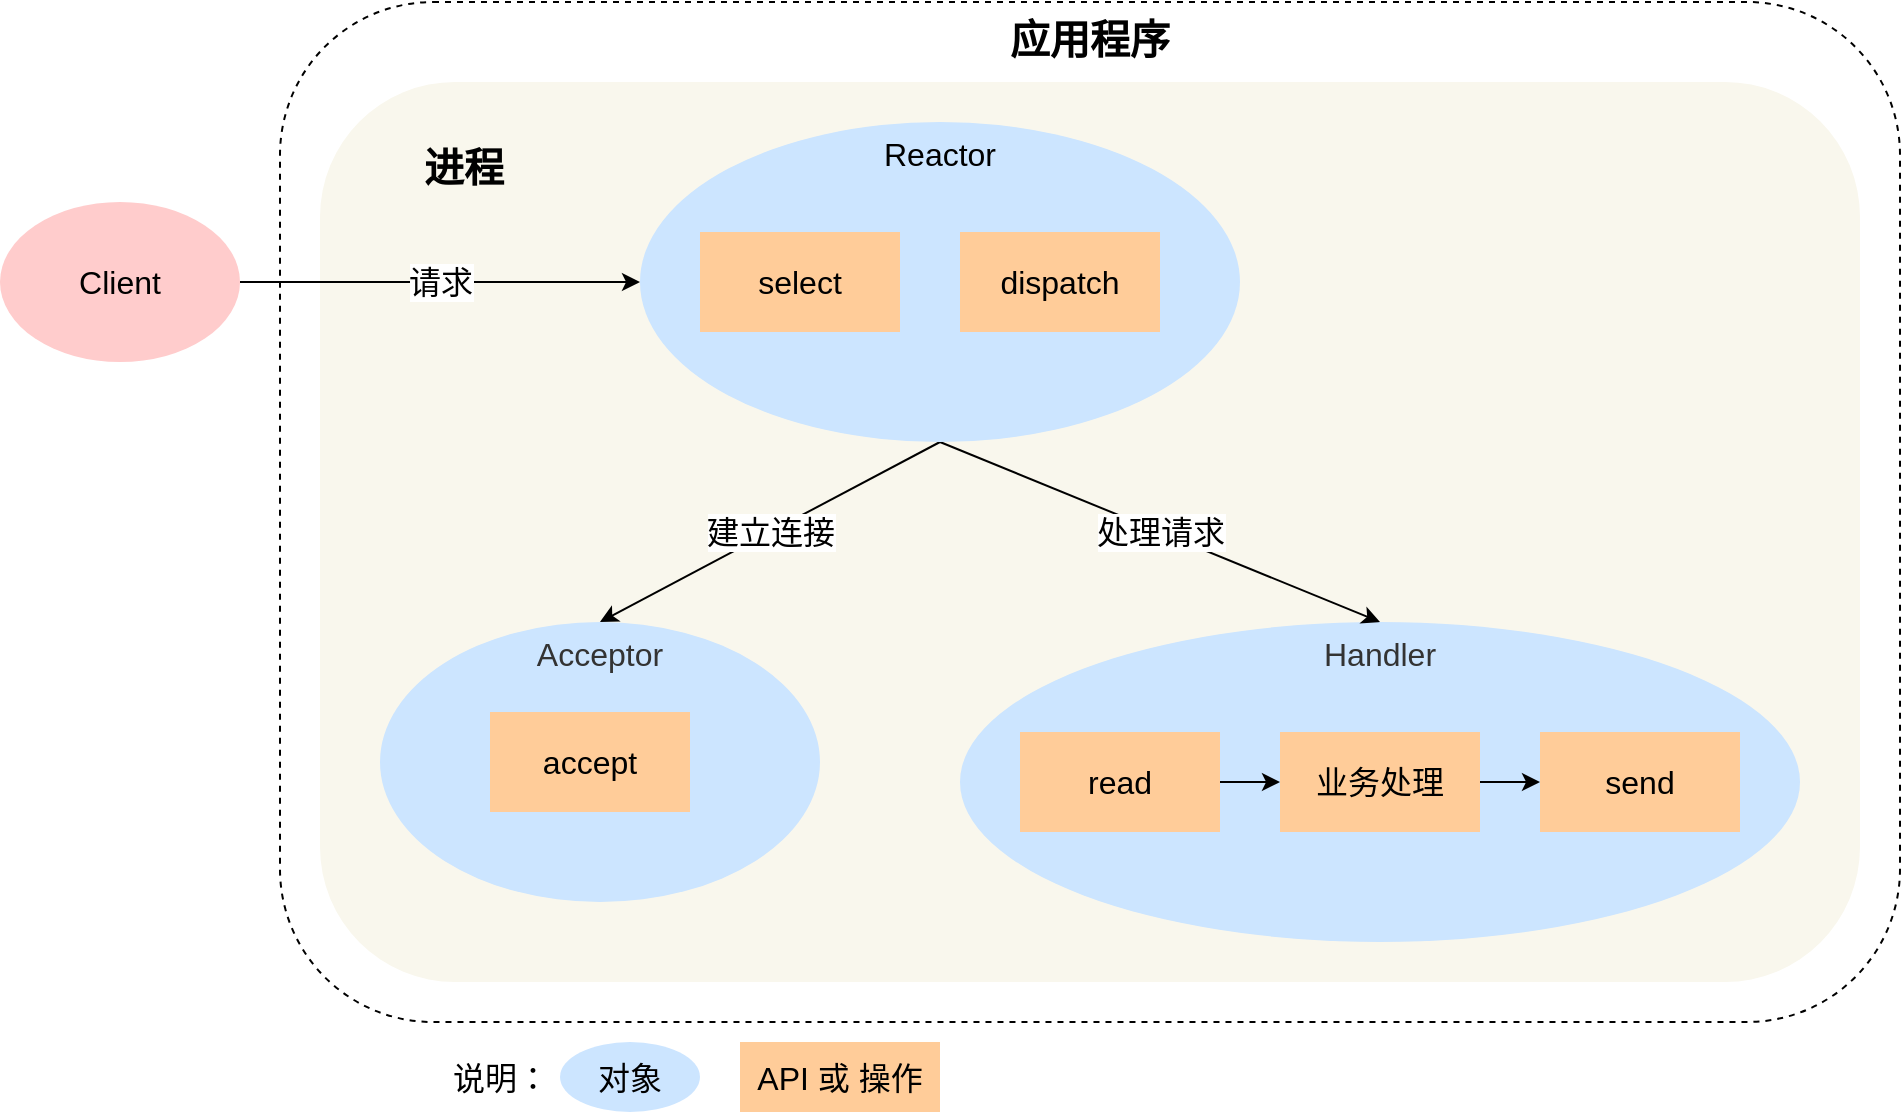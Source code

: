 <mxfile version="14.5.3" type="github">
  <diagram id="3Wau5_Fi5CU8AMhD_Lpf" name="第 1 页">
    <mxGraphModel dx="1865" dy="763" grid="1" gridSize="10" guides="1" tooltips="1" connect="1" arrows="1" fold="1" page="1" pageScale="1" pageWidth="827" pageHeight="1169" math="0" shadow="0">
      <root>
        <mxCell id="0" />
        <mxCell id="1" parent="0" />
        <mxCell id="vccSvxHyjm0V3kO-Sszf-20" value="&lt;font style=&quot;font-size: 20px&quot;&gt;&lt;b&gt;应用程序&lt;/b&gt;&lt;/font&gt;" style="rounded=1;whiteSpace=wrap;html=1;labelBackgroundColor=none;fontSize=19;align=center;horizontal=1;verticalAlign=top;dashed=1;" vertex="1" parent="1">
          <mxGeometry x="-80" y="170" width="810" height="510" as="geometry" />
        </mxCell>
        <mxCell id="vccSvxHyjm0V3kO-Sszf-13" value="&lt;font style=&quot;font-size: 20px&quot;&gt;&lt;b&gt;&amp;nbsp; &amp;nbsp; &amp;nbsp; &amp;nbsp; &lt;br&gt;&amp;nbsp; &amp;nbsp; &amp;nbsp; &amp;nbsp; &amp;nbsp;进程&lt;/b&gt;&lt;/font&gt;" style="rounded=1;whiteSpace=wrap;html=1;fontSize=16;align=left;verticalAlign=top;fillColor=#f9f7ed;strokeColor=none;" vertex="1" parent="1">
          <mxGeometry x="-60" y="210" width="770" height="450" as="geometry" />
        </mxCell>
        <mxCell id="vccSvxHyjm0V3kO-Sszf-7" value="&lt;span style=&quot;color: rgb(51, 51, 51); font-family: &amp;quot;pingfang sc&amp;quot;, &amp;quot;lantinghei sc&amp;quot;, &amp;quot;microsoft yahei&amp;quot;, &amp;quot;hiragino sans gb&amp;quot;, &amp;quot;microsoft sans serif&amp;quot;, &amp;quot;wenquanyi micro hei&amp;quot;, helvetica, sans-serif;&quot;&gt;Handler&lt;/span&gt;" style="ellipse;whiteSpace=wrap;html=1;verticalAlign=top;fontSize=16;fillColor=#cce5ff;labelBackgroundColor=none;strokeColor=none;" vertex="1" parent="1">
          <mxGeometry x="260" y="480" width="420" height="160" as="geometry" />
        </mxCell>
        <mxCell id="vccSvxHyjm0V3kO-Sszf-10" value="建立连接" style="rounded=0;orthogonalLoop=1;jettySize=auto;html=1;entryX=0.5;entryY=0;entryDx=0;entryDy=0;fontSize=16;exitX=0.5;exitY=1;exitDx=0;exitDy=0;" edge="1" parent="1" source="vccSvxHyjm0V3kO-Sszf-1" target="vccSvxHyjm0V3kO-Sszf-4">
          <mxGeometry relative="1" as="geometry" />
        </mxCell>
        <mxCell id="vccSvxHyjm0V3kO-Sszf-11" value="处理请求" style="rounded=0;orthogonalLoop=1;jettySize=auto;html=1;entryX=0.5;entryY=0;entryDx=0;entryDy=0;fontSize=16;" edge="1" parent="1" target="vccSvxHyjm0V3kO-Sszf-7">
          <mxGeometry relative="1" as="geometry">
            <mxPoint x="250" y="390" as="sourcePoint" />
          </mxGeometry>
        </mxCell>
        <mxCell id="vccSvxHyjm0V3kO-Sszf-1" value="&lt;span style=&quot;font-size: 16px; font-family: &amp;quot;pingfang sc&amp;quot;, &amp;quot;lantinghei sc&amp;quot;, &amp;quot;microsoft yahei&amp;quot;, &amp;quot;hiragino sans gb&amp;quot;, &amp;quot;microsoft sans serif&amp;quot;, &amp;quot;wenquanyi micro hei&amp;quot;, helvetica, sans-serif;&quot;&gt;Reactor&lt;/span&gt;" style="ellipse;html=1;verticalAlign=top;fontSize=16;fillColor=#cce5ff;whiteSpace=wrap;labelBackgroundColor=none;strokeColor=none;" vertex="1" parent="1">
          <mxGeometry x="100" y="230" width="300" height="160" as="geometry" />
        </mxCell>
        <mxCell id="vccSvxHyjm0V3kO-Sszf-2" value="select" style="rounded=0;whiteSpace=wrap;html=1;fontSize=16;fillColor=#ffcc99;strokeColor=none;" vertex="1" parent="1">
          <mxGeometry x="130" y="285" width="100" height="50" as="geometry" />
        </mxCell>
        <mxCell id="vccSvxHyjm0V3kO-Sszf-3" value="dispatch" style="rounded=0;whiteSpace=wrap;html=1;fontSize=16;fillColor=#ffcc99;strokeColor=none;" vertex="1" parent="1">
          <mxGeometry x="260" y="285" width="100" height="50" as="geometry" />
        </mxCell>
        <mxCell id="vccSvxHyjm0V3kO-Sszf-4" value="&lt;span style=&quot;color: rgb(51, 51, 51); font-family: &amp;quot;pingfang sc&amp;quot;, &amp;quot;lantinghei sc&amp;quot;, &amp;quot;microsoft yahei&amp;quot;, &amp;quot;hiragino sans gb&amp;quot;, &amp;quot;microsoft sans serif&amp;quot;, &amp;quot;wenquanyi micro hei&amp;quot;, helvetica, sans-serif;&quot;&gt;Acceptor&lt;/span&gt;" style="ellipse;whiteSpace=wrap;html=1;verticalAlign=top;fontSize=16;fillColor=#cce5ff;labelBackgroundColor=none;strokeColor=none;" vertex="1" parent="1">
          <mxGeometry x="-30" y="480" width="220" height="140" as="geometry" />
        </mxCell>
        <mxCell id="vccSvxHyjm0V3kO-Sszf-5" value="accept" style="rounded=0;whiteSpace=wrap;html=1;fontSize=16;fillColor=#ffcc99;strokeColor=none;" vertex="1" parent="1">
          <mxGeometry x="25" y="525" width="100" height="50" as="geometry" />
        </mxCell>
        <mxCell id="vccSvxHyjm0V3kO-Sszf-6" value="send" style="rounded=0;whiteSpace=wrap;html=1;fontSize=16;fillColor=#ffcc99;strokeColor=none;" vertex="1" parent="1">
          <mxGeometry x="550" y="535" width="100" height="50" as="geometry" />
        </mxCell>
        <mxCell id="vccSvxHyjm0V3kO-Sszf-15" style="edgeStyle=none;rounded=0;orthogonalLoop=1;jettySize=auto;html=1;entryX=0;entryY=0.5;entryDx=0;entryDy=0;fontSize=16;" edge="1" parent="1" source="vccSvxHyjm0V3kO-Sszf-8" target="vccSvxHyjm0V3kO-Sszf-9">
          <mxGeometry relative="1" as="geometry" />
        </mxCell>
        <mxCell id="vccSvxHyjm0V3kO-Sszf-8" value="read" style="rounded=0;whiteSpace=wrap;html=1;fontSize=16;fillColor=#ffcc99;strokeColor=none;" vertex="1" parent="1">
          <mxGeometry x="290" y="535" width="100" height="50" as="geometry" />
        </mxCell>
        <mxCell id="vccSvxHyjm0V3kO-Sszf-16" style="edgeStyle=none;rounded=0;orthogonalLoop=1;jettySize=auto;html=1;entryX=0;entryY=0.5;entryDx=0;entryDy=0;fontSize=16;" edge="1" parent="1" source="vccSvxHyjm0V3kO-Sszf-9" target="vccSvxHyjm0V3kO-Sszf-6">
          <mxGeometry relative="1" as="geometry" />
        </mxCell>
        <mxCell id="vccSvxHyjm0V3kO-Sszf-9" value="业务处理" style="rounded=0;whiteSpace=wrap;html=1;fontSize=16;fillColor=#ffcc99;strokeColor=none;" vertex="1" parent="1">
          <mxGeometry x="420" y="535" width="100" height="50" as="geometry" />
        </mxCell>
        <mxCell id="vccSvxHyjm0V3kO-Sszf-14" value="请求" style="edgeStyle=none;rounded=0;orthogonalLoop=1;jettySize=auto;html=1;fontSize=16;entryX=0;entryY=0.5;entryDx=0;entryDy=0;" edge="1" parent="1" source="vccSvxHyjm0V3kO-Sszf-12" target="vccSvxHyjm0V3kO-Sszf-1">
          <mxGeometry relative="1" as="geometry" />
        </mxCell>
        <mxCell id="vccSvxHyjm0V3kO-Sszf-12" value="Client" style="ellipse;whiteSpace=wrap;html=1;fontSize=16;fillColor=#ffcccc;strokeColor=none;" vertex="1" parent="1">
          <mxGeometry x="-220" y="270" width="120" height="80" as="geometry" />
        </mxCell>
        <mxCell id="vccSvxHyjm0V3kO-Sszf-17" value="说明：" style="text;html=1;align=center;verticalAlign=middle;resizable=0;points=[];autosize=1;fontSize=16;fontColor=#000000;" vertex="1" parent="1">
          <mxGeometry y="697.5" width="60" height="20" as="geometry" />
        </mxCell>
        <mxCell id="vccSvxHyjm0V3kO-Sszf-18" value="对象" style="ellipse;whiteSpace=wrap;html=1;labelBackgroundColor=none;fontSize=16;align=center;fillColor=#cce5ff;strokeColor=none;" vertex="1" parent="1">
          <mxGeometry x="60" y="690" width="70" height="35" as="geometry" />
        </mxCell>
        <mxCell id="vccSvxHyjm0V3kO-Sszf-19" value="API 或 操作" style="rounded=0;whiteSpace=wrap;html=1;fontSize=16;fillColor=#ffcc99;strokeColor=none;fontStyle=0" vertex="1" parent="1">
          <mxGeometry x="150" y="690" width="100" height="35" as="geometry" />
        </mxCell>
      </root>
    </mxGraphModel>
  </diagram>
</mxfile>
